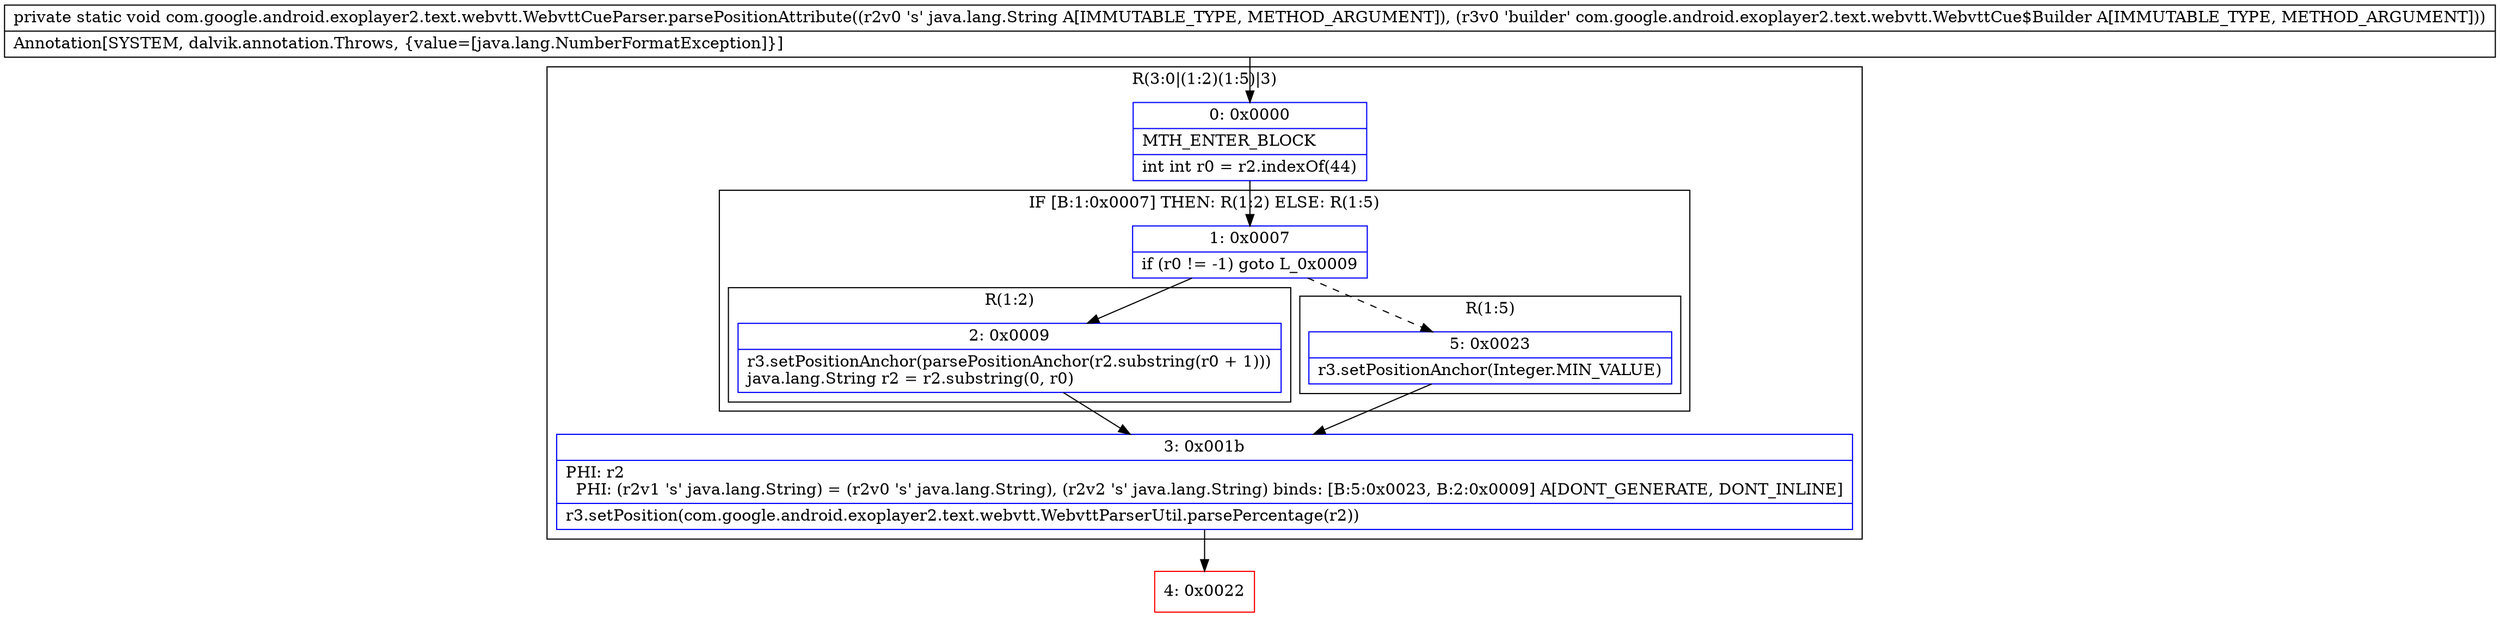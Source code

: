 digraph "CFG forcom.google.android.exoplayer2.text.webvtt.WebvttCueParser.parsePositionAttribute(Ljava\/lang\/String;Lcom\/google\/android\/exoplayer2\/text\/webvtt\/WebvttCue$Builder;)V" {
subgraph cluster_Region_1034810187 {
label = "R(3:0|(1:2)(1:5)|3)";
node [shape=record,color=blue];
Node_0 [shape=record,label="{0\:\ 0x0000|MTH_ENTER_BLOCK\l|int int r0 = r2.indexOf(44)\l}"];
subgraph cluster_IfRegion_290020107 {
label = "IF [B:1:0x0007] THEN: R(1:2) ELSE: R(1:5)";
node [shape=record,color=blue];
Node_1 [shape=record,label="{1\:\ 0x0007|if (r0 != \-1) goto L_0x0009\l}"];
subgraph cluster_Region_1982901274 {
label = "R(1:2)";
node [shape=record,color=blue];
Node_2 [shape=record,label="{2\:\ 0x0009|r3.setPositionAnchor(parsePositionAnchor(r2.substring(r0 + 1)))\ljava.lang.String r2 = r2.substring(0, r0)\l}"];
}
subgraph cluster_Region_1646719047 {
label = "R(1:5)";
node [shape=record,color=blue];
Node_5 [shape=record,label="{5\:\ 0x0023|r3.setPositionAnchor(Integer.MIN_VALUE)\l}"];
}
}
Node_3 [shape=record,label="{3\:\ 0x001b|PHI: r2 \l  PHI: (r2v1 's' java.lang.String) = (r2v0 's' java.lang.String), (r2v2 's' java.lang.String) binds: [B:5:0x0023, B:2:0x0009] A[DONT_GENERATE, DONT_INLINE]\l|r3.setPosition(com.google.android.exoplayer2.text.webvtt.WebvttParserUtil.parsePercentage(r2))\l}"];
}
Node_4 [shape=record,color=red,label="{4\:\ 0x0022}"];
MethodNode[shape=record,label="{private static void com.google.android.exoplayer2.text.webvtt.WebvttCueParser.parsePositionAttribute((r2v0 's' java.lang.String A[IMMUTABLE_TYPE, METHOD_ARGUMENT]), (r3v0 'builder' com.google.android.exoplayer2.text.webvtt.WebvttCue$Builder A[IMMUTABLE_TYPE, METHOD_ARGUMENT]))  | Annotation[SYSTEM, dalvik.annotation.Throws, \{value=[java.lang.NumberFormatException]\}]\l}"];
MethodNode -> Node_0;
Node_0 -> Node_1;
Node_1 -> Node_2;
Node_1 -> Node_5[style=dashed];
Node_2 -> Node_3;
Node_5 -> Node_3;
Node_3 -> Node_4;
}

